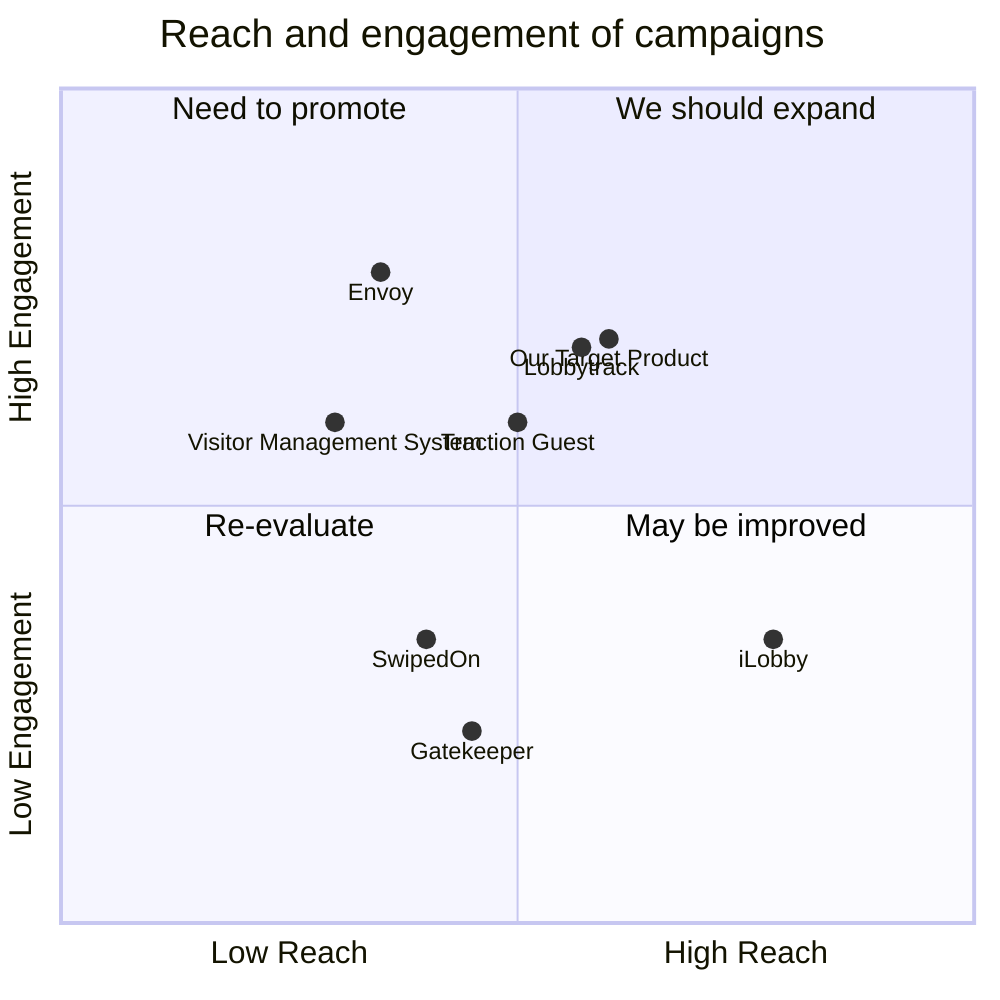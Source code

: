 quadrantChart
    title Reach and engagement of campaigns
    x-axis Low Reach --> High Reach
    y-axis Low Engagement --> High Engagement
    quadrant-1 We should expand
    quadrant-2 Need to promote
    quadrant-3 Re-evaluate
    quadrant-4 May be improved
    "Visitor Management System": [0.3, 0.6]
    "Gatekeeper": [0.45, 0.23]
    "Lobbytrack": [0.57, 0.69]
    "iLobby": [0.78, 0.34]
    "SwipedOn": [0.40, 0.34]
    "Envoy": [0.35, 0.78]
    "Traction Guest": [0.5, 0.6]
    "Our Target Product": [0.6, 0.7]